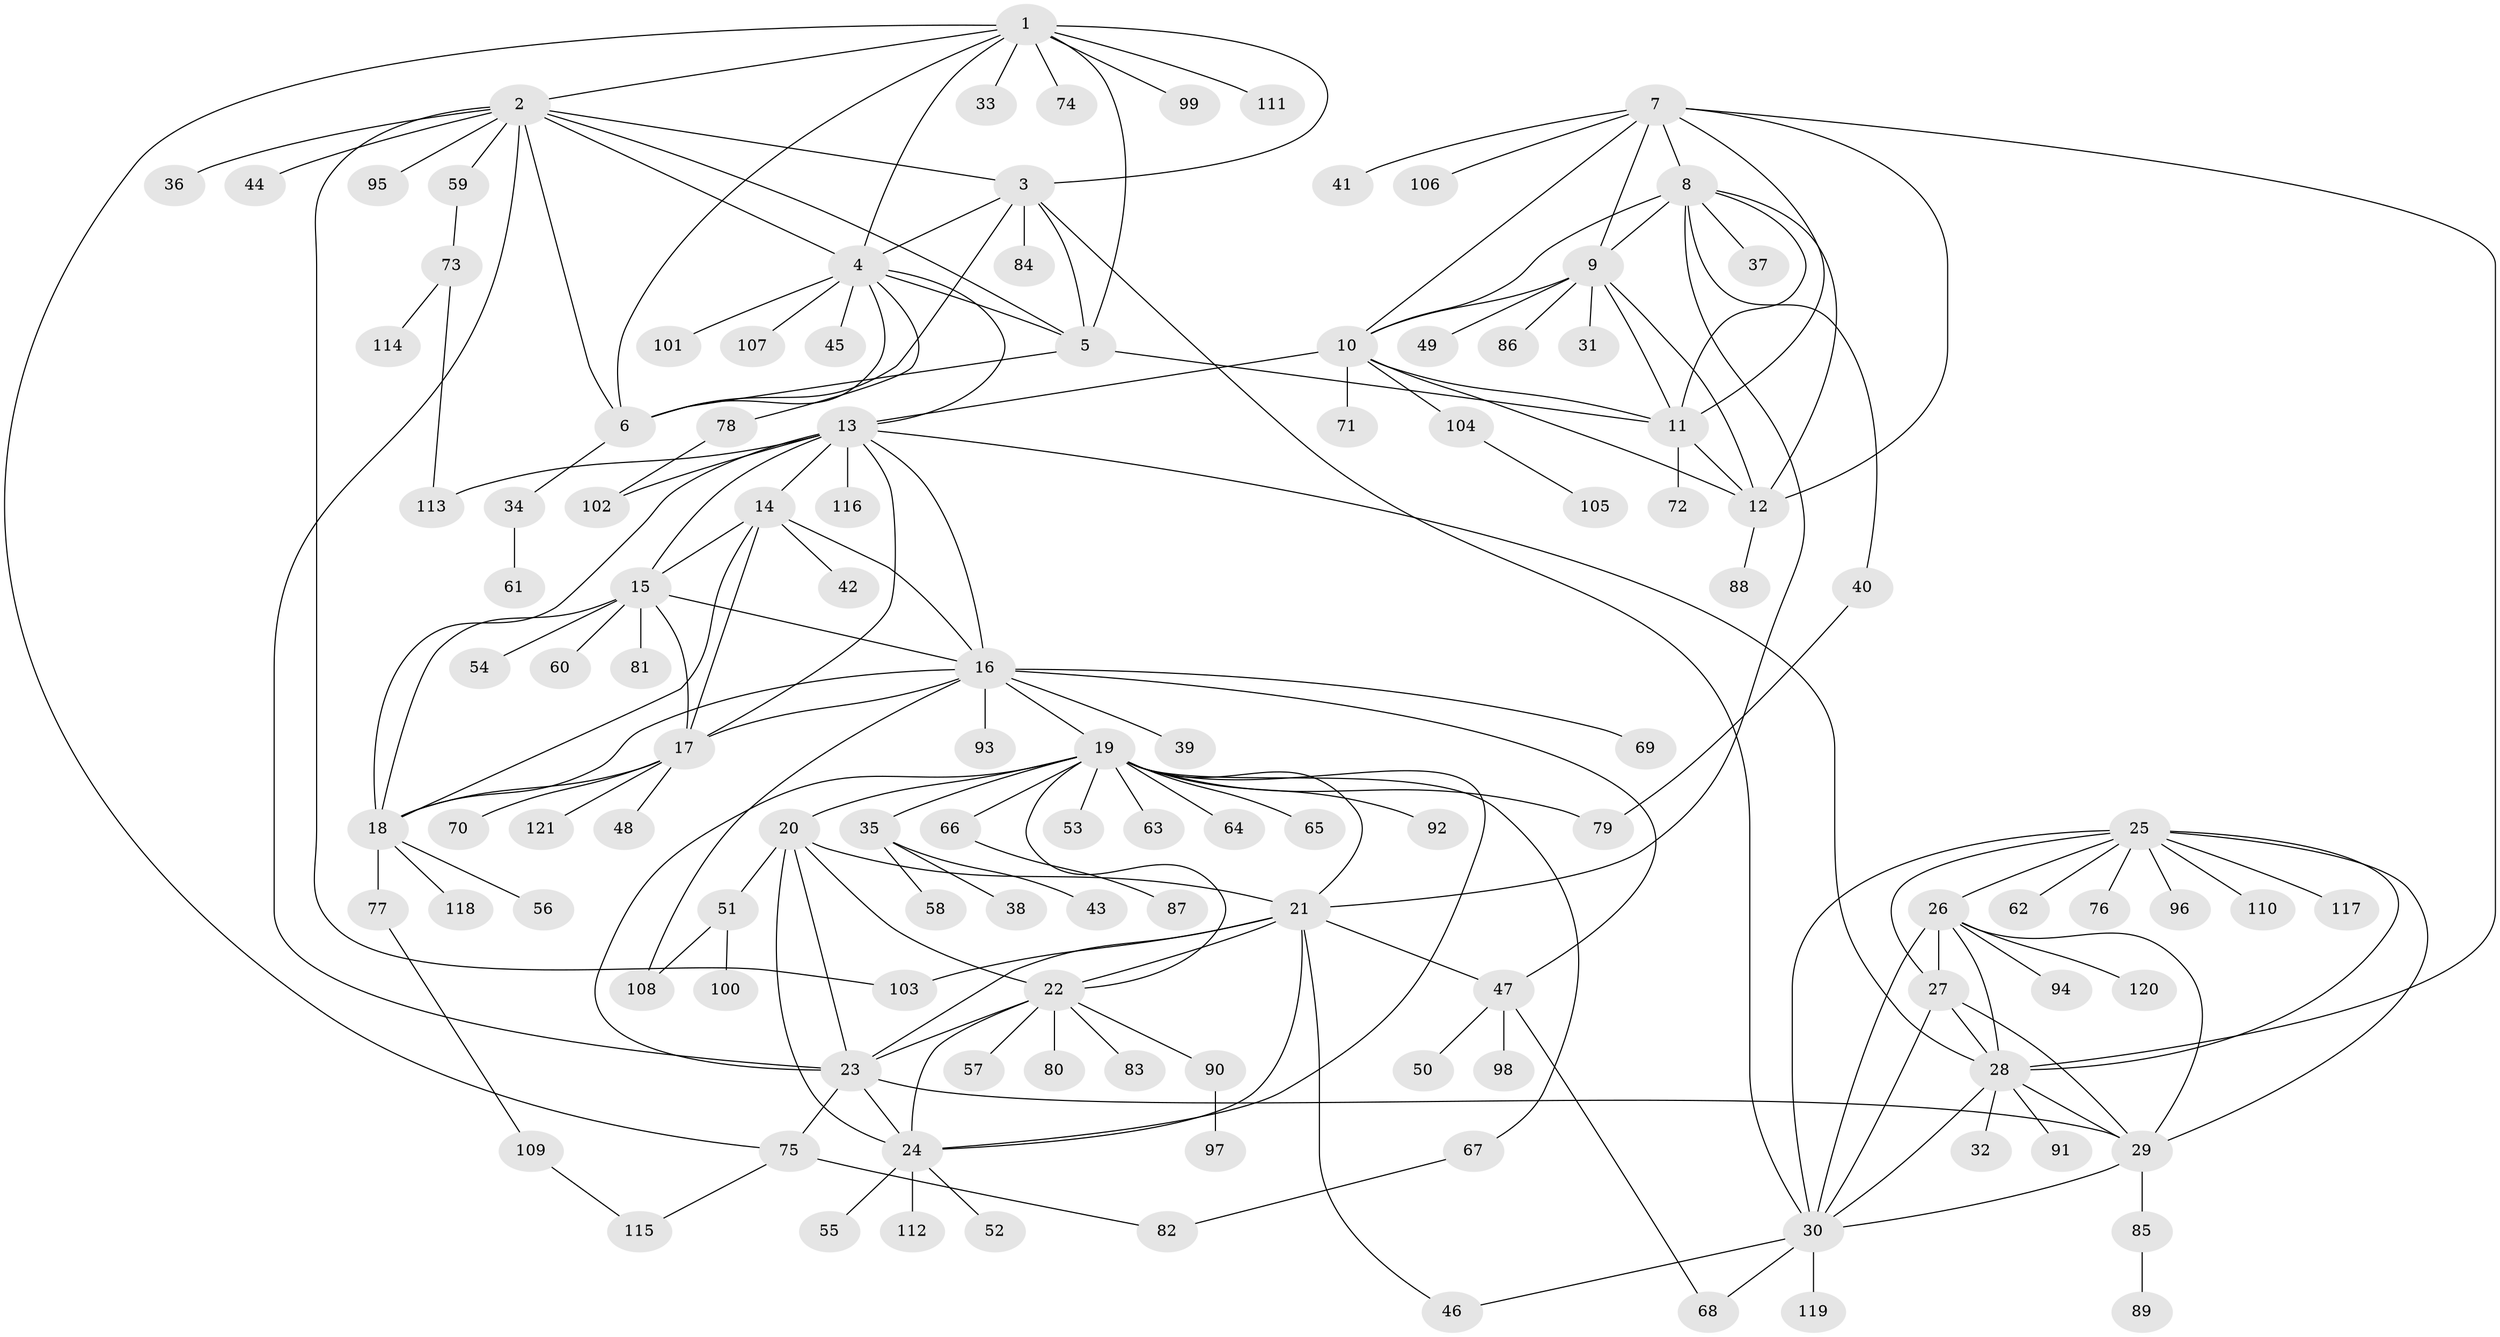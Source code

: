 // Generated by graph-tools (version 1.1) at 2025/55/03/09/25 04:55:17]
// undirected, 121 vertices, 187 edges
graph export_dot {
graph [start="1"]
  node [color=gray90,style=filled];
  1;
  2;
  3;
  4;
  5;
  6;
  7;
  8;
  9;
  10;
  11;
  12;
  13;
  14;
  15;
  16;
  17;
  18;
  19;
  20;
  21;
  22;
  23;
  24;
  25;
  26;
  27;
  28;
  29;
  30;
  31;
  32;
  33;
  34;
  35;
  36;
  37;
  38;
  39;
  40;
  41;
  42;
  43;
  44;
  45;
  46;
  47;
  48;
  49;
  50;
  51;
  52;
  53;
  54;
  55;
  56;
  57;
  58;
  59;
  60;
  61;
  62;
  63;
  64;
  65;
  66;
  67;
  68;
  69;
  70;
  71;
  72;
  73;
  74;
  75;
  76;
  77;
  78;
  79;
  80;
  81;
  82;
  83;
  84;
  85;
  86;
  87;
  88;
  89;
  90;
  91;
  92;
  93;
  94;
  95;
  96;
  97;
  98;
  99;
  100;
  101;
  102;
  103;
  104;
  105;
  106;
  107;
  108;
  109;
  110;
  111;
  112;
  113;
  114;
  115;
  116;
  117;
  118;
  119;
  120;
  121;
  1 -- 2;
  1 -- 3;
  1 -- 4;
  1 -- 5;
  1 -- 6;
  1 -- 33;
  1 -- 74;
  1 -- 75;
  1 -- 99;
  1 -- 111;
  2 -- 3;
  2 -- 4;
  2 -- 5;
  2 -- 6;
  2 -- 23;
  2 -- 36;
  2 -- 44;
  2 -- 59;
  2 -- 95;
  2 -- 103;
  3 -- 4;
  3 -- 5;
  3 -- 6;
  3 -- 30;
  3 -- 84;
  4 -- 5;
  4 -- 6;
  4 -- 13;
  4 -- 45;
  4 -- 78;
  4 -- 101;
  4 -- 107;
  5 -- 6;
  5 -- 11;
  6 -- 34;
  7 -- 8;
  7 -- 9;
  7 -- 10;
  7 -- 11;
  7 -- 12;
  7 -- 28;
  7 -- 41;
  7 -- 106;
  8 -- 9;
  8 -- 10;
  8 -- 11;
  8 -- 12;
  8 -- 21;
  8 -- 37;
  8 -- 40;
  9 -- 10;
  9 -- 11;
  9 -- 12;
  9 -- 31;
  9 -- 49;
  9 -- 86;
  10 -- 11;
  10 -- 12;
  10 -- 13;
  10 -- 71;
  10 -- 104;
  11 -- 12;
  11 -- 72;
  12 -- 88;
  13 -- 14;
  13 -- 15;
  13 -- 16;
  13 -- 17;
  13 -- 18;
  13 -- 28;
  13 -- 102;
  13 -- 113;
  13 -- 116;
  14 -- 15;
  14 -- 16;
  14 -- 17;
  14 -- 18;
  14 -- 42;
  15 -- 16;
  15 -- 17;
  15 -- 18;
  15 -- 54;
  15 -- 60;
  15 -- 81;
  16 -- 17;
  16 -- 18;
  16 -- 19;
  16 -- 39;
  16 -- 47;
  16 -- 69;
  16 -- 93;
  16 -- 108;
  17 -- 18;
  17 -- 48;
  17 -- 70;
  17 -- 121;
  18 -- 56;
  18 -- 77;
  18 -- 118;
  19 -- 20;
  19 -- 21;
  19 -- 22;
  19 -- 23;
  19 -- 24;
  19 -- 35;
  19 -- 53;
  19 -- 63;
  19 -- 64;
  19 -- 65;
  19 -- 66;
  19 -- 67;
  19 -- 79;
  19 -- 92;
  20 -- 21;
  20 -- 22;
  20 -- 23;
  20 -- 24;
  20 -- 51;
  21 -- 22;
  21 -- 23;
  21 -- 24;
  21 -- 46;
  21 -- 47;
  21 -- 103;
  22 -- 23;
  22 -- 24;
  22 -- 57;
  22 -- 80;
  22 -- 83;
  22 -- 90;
  23 -- 24;
  23 -- 29;
  23 -- 75;
  24 -- 52;
  24 -- 55;
  24 -- 112;
  25 -- 26;
  25 -- 27;
  25 -- 28;
  25 -- 29;
  25 -- 30;
  25 -- 62;
  25 -- 76;
  25 -- 96;
  25 -- 110;
  25 -- 117;
  26 -- 27;
  26 -- 28;
  26 -- 29;
  26 -- 30;
  26 -- 94;
  26 -- 120;
  27 -- 28;
  27 -- 29;
  27 -- 30;
  28 -- 29;
  28 -- 30;
  28 -- 32;
  28 -- 91;
  29 -- 30;
  29 -- 85;
  30 -- 46;
  30 -- 68;
  30 -- 119;
  34 -- 61;
  35 -- 38;
  35 -- 43;
  35 -- 58;
  40 -- 79;
  47 -- 50;
  47 -- 68;
  47 -- 98;
  51 -- 100;
  51 -- 108;
  59 -- 73;
  66 -- 87;
  67 -- 82;
  73 -- 113;
  73 -- 114;
  75 -- 82;
  75 -- 115;
  77 -- 109;
  78 -- 102;
  85 -- 89;
  90 -- 97;
  104 -- 105;
  109 -- 115;
}
